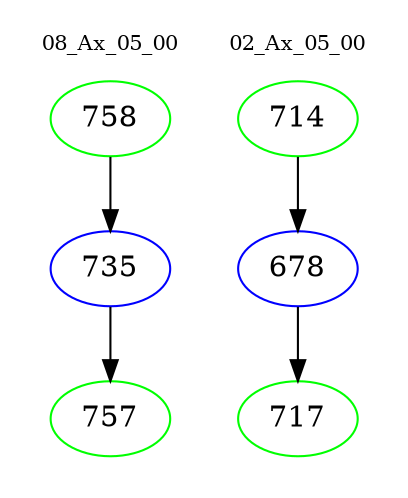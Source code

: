 digraph{
subgraph cluster_0 {
color = white
label = "08_Ax_05_00";
fontsize=10;
T0_758 [label="758", color="green"]
T0_758 -> T0_735 [color="black"]
T0_735 [label="735", color="blue"]
T0_735 -> T0_757 [color="black"]
T0_757 [label="757", color="green"]
}
subgraph cluster_1 {
color = white
label = "02_Ax_05_00";
fontsize=10;
T1_714 [label="714", color="green"]
T1_714 -> T1_678 [color="black"]
T1_678 [label="678", color="blue"]
T1_678 -> T1_717 [color="black"]
T1_717 [label="717", color="green"]
}
}
